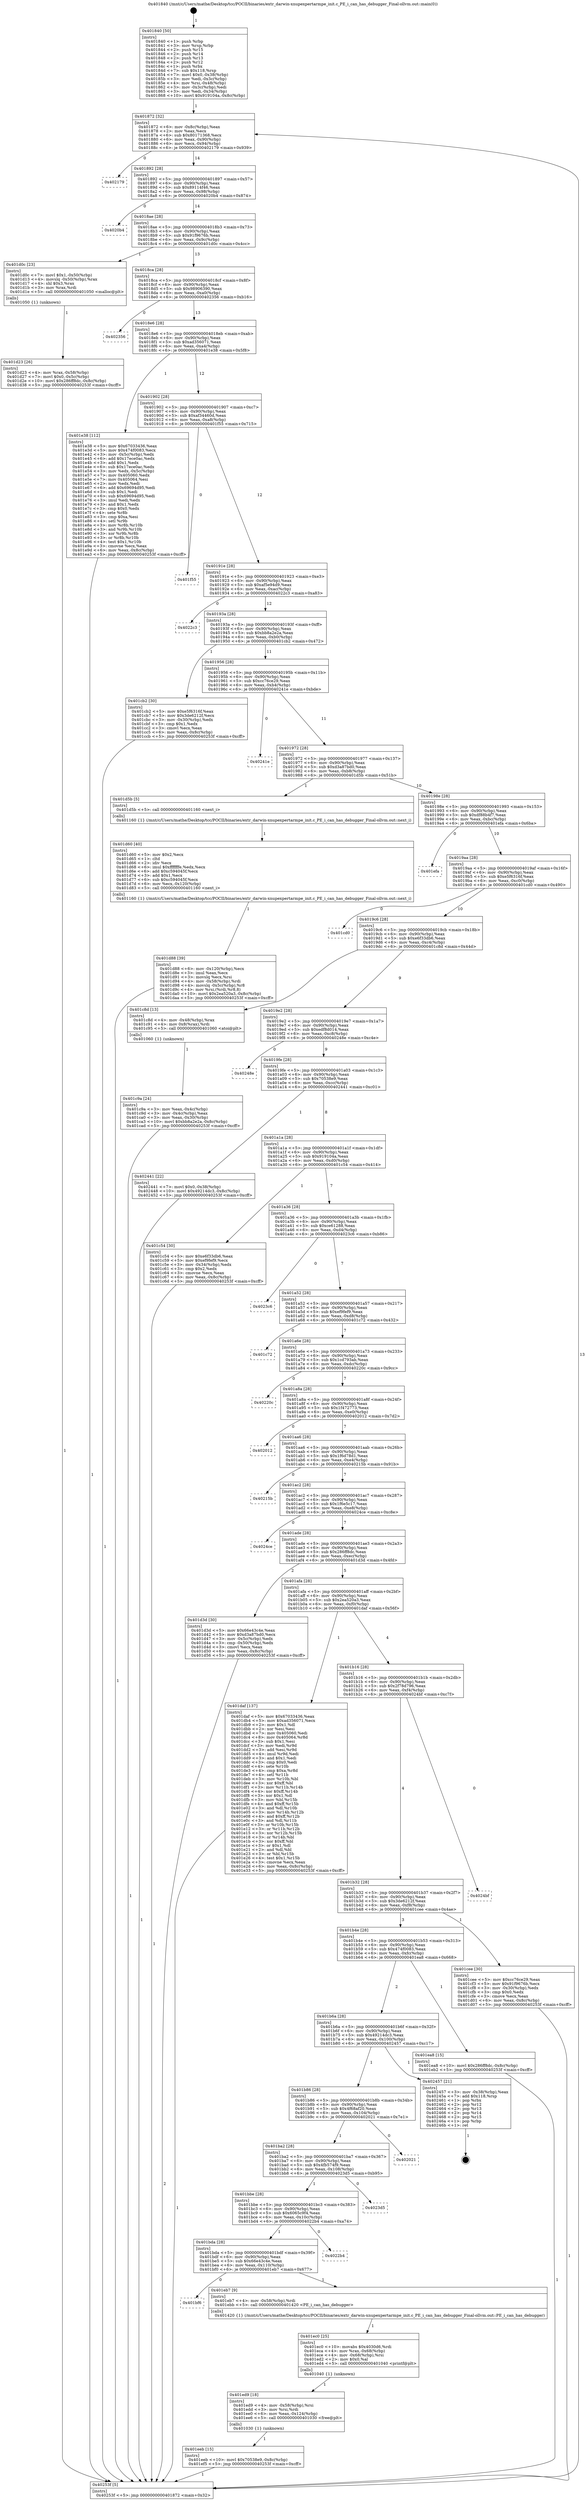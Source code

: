 digraph "0x401840" {
  label = "0x401840 (/mnt/c/Users/mathe/Desktop/tcc/POCII/binaries/extr_darwin-xnupexpertarmpe_init.c_PE_i_can_has_debugger_Final-ollvm.out::main(0))"
  labelloc = "t"
  node[shape=record]

  Entry [label="",width=0.3,height=0.3,shape=circle,fillcolor=black,style=filled]
  "0x401872" [label="{
     0x401872 [32]\l
     | [instrs]\l
     &nbsp;&nbsp;0x401872 \<+6\>: mov -0x8c(%rbp),%eax\l
     &nbsp;&nbsp;0x401878 \<+2\>: mov %eax,%ecx\l
     &nbsp;&nbsp;0x40187a \<+6\>: sub $0x80171368,%ecx\l
     &nbsp;&nbsp;0x401880 \<+6\>: mov %eax,-0x90(%rbp)\l
     &nbsp;&nbsp;0x401886 \<+6\>: mov %ecx,-0x94(%rbp)\l
     &nbsp;&nbsp;0x40188c \<+6\>: je 0000000000402179 \<main+0x939\>\l
  }"]
  "0x402179" [label="{
     0x402179\l
  }", style=dashed]
  "0x401892" [label="{
     0x401892 [28]\l
     | [instrs]\l
     &nbsp;&nbsp;0x401892 \<+5\>: jmp 0000000000401897 \<main+0x57\>\l
     &nbsp;&nbsp;0x401897 \<+6\>: mov -0x90(%rbp),%eax\l
     &nbsp;&nbsp;0x40189d \<+5\>: sub $0x89114f46,%eax\l
     &nbsp;&nbsp;0x4018a2 \<+6\>: mov %eax,-0x98(%rbp)\l
     &nbsp;&nbsp;0x4018a8 \<+6\>: je 00000000004020b4 \<main+0x874\>\l
  }"]
  Exit [label="",width=0.3,height=0.3,shape=circle,fillcolor=black,style=filled,peripheries=2]
  "0x4020b4" [label="{
     0x4020b4\l
  }", style=dashed]
  "0x4018ae" [label="{
     0x4018ae [28]\l
     | [instrs]\l
     &nbsp;&nbsp;0x4018ae \<+5\>: jmp 00000000004018b3 \<main+0x73\>\l
     &nbsp;&nbsp;0x4018b3 \<+6\>: mov -0x90(%rbp),%eax\l
     &nbsp;&nbsp;0x4018b9 \<+5\>: sub $0x91f9676b,%eax\l
     &nbsp;&nbsp;0x4018be \<+6\>: mov %eax,-0x9c(%rbp)\l
     &nbsp;&nbsp;0x4018c4 \<+6\>: je 0000000000401d0c \<main+0x4cc\>\l
  }"]
  "0x401eeb" [label="{
     0x401eeb [15]\l
     | [instrs]\l
     &nbsp;&nbsp;0x401eeb \<+10\>: movl $0x70538e9,-0x8c(%rbp)\l
     &nbsp;&nbsp;0x401ef5 \<+5\>: jmp 000000000040253f \<main+0xcff\>\l
  }"]
  "0x401d0c" [label="{
     0x401d0c [23]\l
     | [instrs]\l
     &nbsp;&nbsp;0x401d0c \<+7\>: movl $0x1,-0x50(%rbp)\l
     &nbsp;&nbsp;0x401d13 \<+4\>: movslq -0x50(%rbp),%rax\l
     &nbsp;&nbsp;0x401d17 \<+4\>: shl $0x3,%rax\l
     &nbsp;&nbsp;0x401d1b \<+3\>: mov %rax,%rdi\l
     &nbsp;&nbsp;0x401d1e \<+5\>: call 0000000000401050 \<malloc@plt\>\l
     | [calls]\l
     &nbsp;&nbsp;0x401050 \{1\} (unknown)\l
  }"]
  "0x4018ca" [label="{
     0x4018ca [28]\l
     | [instrs]\l
     &nbsp;&nbsp;0x4018ca \<+5\>: jmp 00000000004018cf \<main+0x8f\>\l
     &nbsp;&nbsp;0x4018cf \<+6\>: mov -0x90(%rbp),%eax\l
     &nbsp;&nbsp;0x4018d5 \<+5\>: sub $0x98906390,%eax\l
     &nbsp;&nbsp;0x4018da \<+6\>: mov %eax,-0xa0(%rbp)\l
     &nbsp;&nbsp;0x4018e0 \<+6\>: je 0000000000402356 \<main+0xb16\>\l
  }"]
  "0x401ed9" [label="{
     0x401ed9 [18]\l
     | [instrs]\l
     &nbsp;&nbsp;0x401ed9 \<+4\>: mov -0x58(%rbp),%rsi\l
     &nbsp;&nbsp;0x401edd \<+3\>: mov %rsi,%rdi\l
     &nbsp;&nbsp;0x401ee0 \<+6\>: mov %eax,-0x124(%rbp)\l
     &nbsp;&nbsp;0x401ee6 \<+5\>: call 0000000000401030 \<free@plt\>\l
     | [calls]\l
     &nbsp;&nbsp;0x401030 \{1\} (unknown)\l
  }"]
  "0x402356" [label="{
     0x402356\l
  }", style=dashed]
  "0x4018e6" [label="{
     0x4018e6 [28]\l
     | [instrs]\l
     &nbsp;&nbsp;0x4018e6 \<+5\>: jmp 00000000004018eb \<main+0xab\>\l
     &nbsp;&nbsp;0x4018eb \<+6\>: mov -0x90(%rbp),%eax\l
     &nbsp;&nbsp;0x4018f1 \<+5\>: sub $0xad356071,%eax\l
     &nbsp;&nbsp;0x4018f6 \<+6\>: mov %eax,-0xa4(%rbp)\l
     &nbsp;&nbsp;0x4018fc \<+6\>: je 0000000000401e38 \<main+0x5f8\>\l
  }"]
  "0x401ec0" [label="{
     0x401ec0 [25]\l
     | [instrs]\l
     &nbsp;&nbsp;0x401ec0 \<+10\>: movabs $0x4030d6,%rdi\l
     &nbsp;&nbsp;0x401eca \<+4\>: mov %rax,-0x68(%rbp)\l
     &nbsp;&nbsp;0x401ece \<+4\>: mov -0x68(%rbp),%rsi\l
     &nbsp;&nbsp;0x401ed2 \<+2\>: mov $0x0,%al\l
     &nbsp;&nbsp;0x401ed4 \<+5\>: call 0000000000401040 \<printf@plt\>\l
     | [calls]\l
     &nbsp;&nbsp;0x401040 \{1\} (unknown)\l
  }"]
  "0x401e38" [label="{
     0x401e38 [112]\l
     | [instrs]\l
     &nbsp;&nbsp;0x401e38 \<+5\>: mov $0x67033436,%eax\l
     &nbsp;&nbsp;0x401e3d \<+5\>: mov $0x474f0083,%ecx\l
     &nbsp;&nbsp;0x401e42 \<+3\>: mov -0x5c(%rbp),%edx\l
     &nbsp;&nbsp;0x401e45 \<+6\>: add $0x17ece0ac,%edx\l
     &nbsp;&nbsp;0x401e4b \<+3\>: add $0x1,%edx\l
     &nbsp;&nbsp;0x401e4e \<+6\>: sub $0x17ece0ac,%edx\l
     &nbsp;&nbsp;0x401e54 \<+3\>: mov %edx,-0x5c(%rbp)\l
     &nbsp;&nbsp;0x401e57 \<+7\>: mov 0x405060,%edx\l
     &nbsp;&nbsp;0x401e5e \<+7\>: mov 0x405064,%esi\l
     &nbsp;&nbsp;0x401e65 \<+2\>: mov %edx,%edi\l
     &nbsp;&nbsp;0x401e67 \<+6\>: add $0x69694d95,%edi\l
     &nbsp;&nbsp;0x401e6d \<+3\>: sub $0x1,%edi\l
     &nbsp;&nbsp;0x401e70 \<+6\>: sub $0x69694d95,%edi\l
     &nbsp;&nbsp;0x401e76 \<+3\>: imul %edi,%edx\l
     &nbsp;&nbsp;0x401e79 \<+3\>: and $0x1,%edx\l
     &nbsp;&nbsp;0x401e7c \<+3\>: cmp $0x0,%edx\l
     &nbsp;&nbsp;0x401e7f \<+4\>: sete %r8b\l
     &nbsp;&nbsp;0x401e83 \<+3\>: cmp $0xa,%esi\l
     &nbsp;&nbsp;0x401e86 \<+4\>: setl %r9b\l
     &nbsp;&nbsp;0x401e8a \<+3\>: mov %r8b,%r10b\l
     &nbsp;&nbsp;0x401e8d \<+3\>: and %r9b,%r10b\l
     &nbsp;&nbsp;0x401e90 \<+3\>: xor %r9b,%r8b\l
     &nbsp;&nbsp;0x401e93 \<+3\>: or %r8b,%r10b\l
     &nbsp;&nbsp;0x401e96 \<+4\>: test $0x1,%r10b\l
     &nbsp;&nbsp;0x401e9a \<+3\>: cmovne %ecx,%eax\l
     &nbsp;&nbsp;0x401e9d \<+6\>: mov %eax,-0x8c(%rbp)\l
     &nbsp;&nbsp;0x401ea3 \<+5\>: jmp 000000000040253f \<main+0xcff\>\l
  }"]
  "0x401902" [label="{
     0x401902 [28]\l
     | [instrs]\l
     &nbsp;&nbsp;0x401902 \<+5\>: jmp 0000000000401907 \<main+0xc7\>\l
     &nbsp;&nbsp;0x401907 \<+6\>: mov -0x90(%rbp),%eax\l
     &nbsp;&nbsp;0x40190d \<+5\>: sub $0xaf34460d,%eax\l
     &nbsp;&nbsp;0x401912 \<+6\>: mov %eax,-0xa8(%rbp)\l
     &nbsp;&nbsp;0x401918 \<+6\>: je 0000000000401f55 \<main+0x715\>\l
  }"]
  "0x401bf6" [label="{
     0x401bf6\l
  }", style=dashed]
  "0x401f55" [label="{
     0x401f55\l
  }", style=dashed]
  "0x40191e" [label="{
     0x40191e [28]\l
     | [instrs]\l
     &nbsp;&nbsp;0x40191e \<+5\>: jmp 0000000000401923 \<main+0xe3\>\l
     &nbsp;&nbsp;0x401923 \<+6\>: mov -0x90(%rbp),%eax\l
     &nbsp;&nbsp;0x401929 \<+5\>: sub $0xaf5e94d9,%eax\l
     &nbsp;&nbsp;0x40192e \<+6\>: mov %eax,-0xac(%rbp)\l
     &nbsp;&nbsp;0x401934 \<+6\>: je 00000000004022c3 \<main+0xa83\>\l
  }"]
  "0x401eb7" [label="{
     0x401eb7 [9]\l
     | [instrs]\l
     &nbsp;&nbsp;0x401eb7 \<+4\>: mov -0x58(%rbp),%rdi\l
     &nbsp;&nbsp;0x401ebb \<+5\>: call 0000000000401420 \<PE_i_can_has_debugger\>\l
     | [calls]\l
     &nbsp;&nbsp;0x401420 \{1\} (/mnt/c/Users/mathe/Desktop/tcc/POCII/binaries/extr_darwin-xnupexpertarmpe_init.c_PE_i_can_has_debugger_Final-ollvm.out::PE_i_can_has_debugger)\l
  }"]
  "0x4022c3" [label="{
     0x4022c3\l
  }", style=dashed]
  "0x40193a" [label="{
     0x40193a [28]\l
     | [instrs]\l
     &nbsp;&nbsp;0x40193a \<+5\>: jmp 000000000040193f \<main+0xff\>\l
     &nbsp;&nbsp;0x40193f \<+6\>: mov -0x90(%rbp),%eax\l
     &nbsp;&nbsp;0x401945 \<+5\>: sub $0xbb8a2e2a,%eax\l
     &nbsp;&nbsp;0x40194a \<+6\>: mov %eax,-0xb0(%rbp)\l
     &nbsp;&nbsp;0x401950 \<+6\>: je 0000000000401cb2 \<main+0x472\>\l
  }"]
  "0x401bda" [label="{
     0x401bda [28]\l
     | [instrs]\l
     &nbsp;&nbsp;0x401bda \<+5\>: jmp 0000000000401bdf \<main+0x39f\>\l
     &nbsp;&nbsp;0x401bdf \<+6\>: mov -0x90(%rbp),%eax\l
     &nbsp;&nbsp;0x401be5 \<+5\>: sub $0x66e43c4e,%eax\l
     &nbsp;&nbsp;0x401bea \<+6\>: mov %eax,-0x110(%rbp)\l
     &nbsp;&nbsp;0x401bf0 \<+6\>: je 0000000000401eb7 \<main+0x677\>\l
  }"]
  "0x401cb2" [label="{
     0x401cb2 [30]\l
     | [instrs]\l
     &nbsp;&nbsp;0x401cb2 \<+5\>: mov $0xe5f6316f,%eax\l
     &nbsp;&nbsp;0x401cb7 \<+5\>: mov $0x3de6212f,%ecx\l
     &nbsp;&nbsp;0x401cbc \<+3\>: mov -0x30(%rbp),%edx\l
     &nbsp;&nbsp;0x401cbf \<+3\>: cmp $0x1,%edx\l
     &nbsp;&nbsp;0x401cc2 \<+3\>: cmovl %ecx,%eax\l
     &nbsp;&nbsp;0x401cc5 \<+6\>: mov %eax,-0x8c(%rbp)\l
     &nbsp;&nbsp;0x401ccb \<+5\>: jmp 000000000040253f \<main+0xcff\>\l
  }"]
  "0x401956" [label="{
     0x401956 [28]\l
     | [instrs]\l
     &nbsp;&nbsp;0x401956 \<+5\>: jmp 000000000040195b \<main+0x11b\>\l
     &nbsp;&nbsp;0x40195b \<+6\>: mov -0x90(%rbp),%eax\l
     &nbsp;&nbsp;0x401961 \<+5\>: sub $0xcc76ce29,%eax\l
     &nbsp;&nbsp;0x401966 \<+6\>: mov %eax,-0xb4(%rbp)\l
     &nbsp;&nbsp;0x40196c \<+6\>: je 000000000040241e \<main+0xbde\>\l
  }"]
  "0x4022b4" [label="{
     0x4022b4\l
  }", style=dashed]
  "0x40241e" [label="{
     0x40241e\l
  }", style=dashed]
  "0x401972" [label="{
     0x401972 [28]\l
     | [instrs]\l
     &nbsp;&nbsp;0x401972 \<+5\>: jmp 0000000000401977 \<main+0x137\>\l
     &nbsp;&nbsp;0x401977 \<+6\>: mov -0x90(%rbp),%eax\l
     &nbsp;&nbsp;0x40197d \<+5\>: sub $0xd3a87bd0,%eax\l
     &nbsp;&nbsp;0x401982 \<+6\>: mov %eax,-0xb8(%rbp)\l
     &nbsp;&nbsp;0x401988 \<+6\>: je 0000000000401d5b \<main+0x51b\>\l
  }"]
  "0x401bbe" [label="{
     0x401bbe [28]\l
     | [instrs]\l
     &nbsp;&nbsp;0x401bbe \<+5\>: jmp 0000000000401bc3 \<main+0x383\>\l
     &nbsp;&nbsp;0x401bc3 \<+6\>: mov -0x90(%rbp),%eax\l
     &nbsp;&nbsp;0x401bc9 \<+5\>: sub $0x6065c9f4,%eax\l
     &nbsp;&nbsp;0x401bce \<+6\>: mov %eax,-0x10c(%rbp)\l
     &nbsp;&nbsp;0x401bd4 \<+6\>: je 00000000004022b4 \<main+0xa74\>\l
  }"]
  "0x401d5b" [label="{
     0x401d5b [5]\l
     | [instrs]\l
     &nbsp;&nbsp;0x401d5b \<+5\>: call 0000000000401160 \<next_i\>\l
     | [calls]\l
     &nbsp;&nbsp;0x401160 \{1\} (/mnt/c/Users/mathe/Desktop/tcc/POCII/binaries/extr_darwin-xnupexpertarmpe_init.c_PE_i_can_has_debugger_Final-ollvm.out::next_i)\l
  }"]
  "0x40198e" [label="{
     0x40198e [28]\l
     | [instrs]\l
     &nbsp;&nbsp;0x40198e \<+5\>: jmp 0000000000401993 \<main+0x153\>\l
     &nbsp;&nbsp;0x401993 \<+6\>: mov -0x90(%rbp),%eax\l
     &nbsp;&nbsp;0x401999 \<+5\>: sub $0xdf88b4f7,%eax\l
     &nbsp;&nbsp;0x40199e \<+6\>: mov %eax,-0xbc(%rbp)\l
     &nbsp;&nbsp;0x4019a4 \<+6\>: je 0000000000401efa \<main+0x6ba\>\l
  }"]
  "0x4023d5" [label="{
     0x4023d5\l
  }", style=dashed]
  "0x401efa" [label="{
     0x401efa\l
  }", style=dashed]
  "0x4019aa" [label="{
     0x4019aa [28]\l
     | [instrs]\l
     &nbsp;&nbsp;0x4019aa \<+5\>: jmp 00000000004019af \<main+0x16f\>\l
     &nbsp;&nbsp;0x4019af \<+6\>: mov -0x90(%rbp),%eax\l
     &nbsp;&nbsp;0x4019b5 \<+5\>: sub $0xe5f6316f,%eax\l
     &nbsp;&nbsp;0x4019ba \<+6\>: mov %eax,-0xc0(%rbp)\l
     &nbsp;&nbsp;0x4019c0 \<+6\>: je 0000000000401cd0 \<main+0x490\>\l
  }"]
  "0x401ba2" [label="{
     0x401ba2 [28]\l
     | [instrs]\l
     &nbsp;&nbsp;0x401ba2 \<+5\>: jmp 0000000000401ba7 \<main+0x367\>\l
     &nbsp;&nbsp;0x401ba7 \<+6\>: mov -0x90(%rbp),%eax\l
     &nbsp;&nbsp;0x401bad \<+5\>: sub $0x4fb574f9,%eax\l
     &nbsp;&nbsp;0x401bb2 \<+6\>: mov %eax,-0x108(%rbp)\l
     &nbsp;&nbsp;0x401bb8 \<+6\>: je 00000000004023d5 \<main+0xb95\>\l
  }"]
  "0x401cd0" [label="{
     0x401cd0\l
  }", style=dashed]
  "0x4019c6" [label="{
     0x4019c6 [28]\l
     | [instrs]\l
     &nbsp;&nbsp;0x4019c6 \<+5\>: jmp 00000000004019cb \<main+0x18b\>\l
     &nbsp;&nbsp;0x4019cb \<+6\>: mov -0x90(%rbp),%eax\l
     &nbsp;&nbsp;0x4019d1 \<+5\>: sub $0xe6f33db6,%eax\l
     &nbsp;&nbsp;0x4019d6 \<+6\>: mov %eax,-0xc4(%rbp)\l
     &nbsp;&nbsp;0x4019dc \<+6\>: je 0000000000401c8d \<main+0x44d\>\l
  }"]
  "0x402021" [label="{
     0x402021\l
  }", style=dashed]
  "0x401c8d" [label="{
     0x401c8d [13]\l
     | [instrs]\l
     &nbsp;&nbsp;0x401c8d \<+4\>: mov -0x48(%rbp),%rax\l
     &nbsp;&nbsp;0x401c91 \<+4\>: mov 0x8(%rax),%rdi\l
     &nbsp;&nbsp;0x401c95 \<+5\>: call 0000000000401060 \<atoi@plt\>\l
     | [calls]\l
     &nbsp;&nbsp;0x401060 \{1\} (unknown)\l
  }"]
  "0x4019e2" [label="{
     0x4019e2 [28]\l
     | [instrs]\l
     &nbsp;&nbsp;0x4019e2 \<+5\>: jmp 00000000004019e7 \<main+0x1a7\>\l
     &nbsp;&nbsp;0x4019e7 \<+6\>: mov -0x90(%rbp),%eax\l
     &nbsp;&nbsp;0x4019ed \<+5\>: sub $0xedf8d014,%eax\l
     &nbsp;&nbsp;0x4019f2 \<+6\>: mov %eax,-0xc8(%rbp)\l
     &nbsp;&nbsp;0x4019f8 \<+6\>: je 000000000040248e \<main+0xc4e\>\l
  }"]
  "0x401b86" [label="{
     0x401b86 [28]\l
     | [instrs]\l
     &nbsp;&nbsp;0x401b86 \<+5\>: jmp 0000000000401b8b \<main+0x34b\>\l
     &nbsp;&nbsp;0x401b8b \<+6\>: mov -0x90(%rbp),%eax\l
     &nbsp;&nbsp;0x401b91 \<+5\>: sub $0x4f68af20,%eax\l
     &nbsp;&nbsp;0x401b96 \<+6\>: mov %eax,-0x104(%rbp)\l
     &nbsp;&nbsp;0x401b9c \<+6\>: je 0000000000402021 \<main+0x7e1\>\l
  }"]
  "0x40248e" [label="{
     0x40248e\l
  }", style=dashed]
  "0x4019fe" [label="{
     0x4019fe [28]\l
     | [instrs]\l
     &nbsp;&nbsp;0x4019fe \<+5\>: jmp 0000000000401a03 \<main+0x1c3\>\l
     &nbsp;&nbsp;0x401a03 \<+6\>: mov -0x90(%rbp),%eax\l
     &nbsp;&nbsp;0x401a09 \<+5\>: sub $0x70538e9,%eax\l
     &nbsp;&nbsp;0x401a0e \<+6\>: mov %eax,-0xcc(%rbp)\l
     &nbsp;&nbsp;0x401a14 \<+6\>: je 0000000000402441 \<main+0xc01\>\l
  }"]
  "0x402457" [label="{
     0x402457 [21]\l
     | [instrs]\l
     &nbsp;&nbsp;0x402457 \<+3\>: mov -0x38(%rbp),%eax\l
     &nbsp;&nbsp;0x40245a \<+7\>: add $0x118,%rsp\l
     &nbsp;&nbsp;0x402461 \<+1\>: pop %rbx\l
     &nbsp;&nbsp;0x402462 \<+2\>: pop %r12\l
     &nbsp;&nbsp;0x402464 \<+2\>: pop %r13\l
     &nbsp;&nbsp;0x402466 \<+2\>: pop %r14\l
     &nbsp;&nbsp;0x402468 \<+2\>: pop %r15\l
     &nbsp;&nbsp;0x40246a \<+1\>: pop %rbp\l
     &nbsp;&nbsp;0x40246b \<+1\>: ret\l
  }"]
  "0x402441" [label="{
     0x402441 [22]\l
     | [instrs]\l
     &nbsp;&nbsp;0x402441 \<+7\>: movl $0x0,-0x38(%rbp)\l
     &nbsp;&nbsp;0x402448 \<+10\>: movl $0x49214dc3,-0x8c(%rbp)\l
     &nbsp;&nbsp;0x402452 \<+5\>: jmp 000000000040253f \<main+0xcff\>\l
  }"]
  "0x401a1a" [label="{
     0x401a1a [28]\l
     | [instrs]\l
     &nbsp;&nbsp;0x401a1a \<+5\>: jmp 0000000000401a1f \<main+0x1df\>\l
     &nbsp;&nbsp;0x401a1f \<+6\>: mov -0x90(%rbp),%eax\l
     &nbsp;&nbsp;0x401a25 \<+5\>: sub $0x919104a,%eax\l
     &nbsp;&nbsp;0x401a2a \<+6\>: mov %eax,-0xd0(%rbp)\l
     &nbsp;&nbsp;0x401a30 \<+6\>: je 0000000000401c54 \<main+0x414\>\l
  }"]
  "0x401b6a" [label="{
     0x401b6a [28]\l
     | [instrs]\l
     &nbsp;&nbsp;0x401b6a \<+5\>: jmp 0000000000401b6f \<main+0x32f\>\l
     &nbsp;&nbsp;0x401b6f \<+6\>: mov -0x90(%rbp),%eax\l
     &nbsp;&nbsp;0x401b75 \<+5\>: sub $0x49214dc3,%eax\l
     &nbsp;&nbsp;0x401b7a \<+6\>: mov %eax,-0x100(%rbp)\l
     &nbsp;&nbsp;0x401b80 \<+6\>: je 0000000000402457 \<main+0xc17\>\l
  }"]
  "0x401c54" [label="{
     0x401c54 [30]\l
     | [instrs]\l
     &nbsp;&nbsp;0x401c54 \<+5\>: mov $0xe6f33db6,%eax\l
     &nbsp;&nbsp;0x401c59 \<+5\>: mov $0xef9fef9,%ecx\l
     &nbsp;&nbsp;0x401c5e \<+3\>: mov -0x34(%rbp),%edx\l
     &nbsp;&nbsp;0x401c61 \<+3\>: cmp $0x2,%edx\l
     &nbsp;&nbsp;0x401c64 \<+3\>: cmovne %ecx,%eax\l
     &nbsp;&nbsp;0x401c67 \<+6\>: mov %eax,-0x8c(%rbp)\l
     &nbsp;&nbsp;0x401c6d \<+5\>: jmp 000000000040253f \<main+0xcff\>\l
  }"]
  "0x401a36" [label="{
     0x401a36 [28]\l
     | [instrs]\l
     &nbsp;&nbsp;0x401a36 \<+5\>: jmp 0000000000401a3b \<main+0x1fb\>\l
     &nbsp;&nbsp;0x401a3b \<+6\>: mov -0x90(%rbp),%eax\l
     &nbsp;&nbsp;0x401a41 \<+5\>: sub $0xce61288,%eax\l
     &nbsp;&nbsp;0x401a46 \<+6\>: mov %eax,-0xd4(%rbp)\l
     &nbsp;&nbsp;0x401a4c \<+6\>: je 00000000004023c6 \<main+0xb86\>\l
  }"]
  "0x40253f" [label="{
     0x40253f [5]\l
     | [instrs]\l
     &nbsp;&nbsp;0x40253f \<+5\>: jmp 0000000000401872 \<main+0x32\>\l
  }"]
  "0x401840" [label="{
     0x401840 [50]\l
     | [instrs]\l
     &nbsp;&nbsp;0x401840 \<+1\>: push %rbp\l
     &nbsp;&nbsp;0x401841 \<+3\>: mov %rsp,%rbp\l
     &nbsp;&nbsp;0x401844 \<+2\>: push %r15\l
     &nbsp;&nbsp;0x401846 \<+2\>: push %r14\l
     &nbsp;&nbsp;0x401848 \<+2\>: push %r13\l
     &nbsp;&nbsp;0x40184a \<+2\>: push %r12\l
     &nbsp;&nbsp;0x40184c \<+1\>: push %rbx\l
     &nbsp;&nbsp;0x40184d \<+7\>: sub $0x118,%rsp\l
     &nbsp;&nbsp;0x401854 \<+7\>: movl $0x0,-0x38(%rbp)\l
     &nbsp;&nbsp;0x40185b \<+3\>: mov %edi,-0x3c(%rbp)\l
     &nbsp;&nbsp;0x40185e \<+4\>: mov %rsi,-0x48(%rbp)\l
     &nbsp;&nbsp;0x401862 \<+3\>: mov -0x3c(%rbp),%edi\l
     &nbsp;&nbsp;0x401865 \<+3\>: mov %edi,-0x34(%rbp)\l
     &nbsp;&nbsp;0x401868 \<+10\>: movl $0x919104a,-0x8c(%rbp)\l
  }"]
  "0x401c9a" [label="{
     0x401c9a [24]\l
     | [instrs]\l
     &nbsp;&nbsp;0x401c9a \<+3\>: mov %eax,-0x4c(%rbp)\l
     &nbsp;&nbsp;0x401c9d \<+3\>: mov -0x4c(%rbp),%eax\l
     &nbsp;&nbsp;0x401ca0 \<+3\>: mov %eax,-0x30(%rbp)\l
     &nbsp;&nbsp;0x401ca3 \<+10\>: movl $0xbb8a2e2a,-0x8c(%rbp)\l
     &nbsp;&nbsp;0x401cad \<+5\>: jmp 000000000040253f \<main+0xcff\>\l
  }"]
  "0x401ea8" [label="{
     0x401ea8 [15]\l
     | [instrs]\l
     &nbsp;&nbsp;0x401ea8 \<+10\>: movl $0x286ff8dc,-0x8c(%rbp)\l
     &nbsp;&nbsp;0x401eb2 \<+5\>: jmp 000000000040253f \<main+0xcff\>\l
  }"]
  "0x4023c6" [label="{
     0x4023c6\l
  }", style=dashed]
  "0x401a52" [label="{
     0x401a52 [28]\l
     | [instrs]\l
     &nbsp;&nbsp;0x401a52 \<+5\>: jmp 0000000000401a57 \<main+0x217\>\l
     &nbsp;&nbsp;0x401a57 \<+6\>: mov -0x90(%rbp),%eax\l
     &nbsp;&nbsp;0x401a5d \<+5\>: sub $0xef9fef9,%eax\l
     &nbsp;&nbsp;0x401a62 \<+6\>: mov %eax,-0xd8(%rbp)\l
     &nbsp;&nbsp;0x401a68 \<+6\>: je 0000000000401c72 \<main+0x432\>\l
  }"]
  "0x401d88" [label="{
     0x401d88 [39]\l
     | [instrs]\l
     &nbsp;&nbsp;0x401d88 \<+6\>: mov -0x120(%rbp),%ecx\l
     &nbsp;&nbsp;0x401d8e \<+3\>: imul %eax,%ecx\l
     &nbsp;&nbsp;0x401d91 \<+3\>: movslq %ecx,%rsi\l
     &nbsp;&nbsp;0x401d94 \<+4\>: mov -0x58(%rbp),%rdi\l
     &nbsp;&nbsp;0x401d98 \<+4\>: movslq -0x5c(%rbp),%r8\l
     &nbsp;&nbsp;0x401d9c \<+4\>: mov %rsi,(%rdi,%r8,8)\l
     &nbsp;&nbsp;0x401da0 \<+10\>: movl $0x2ea520a3,-0x8c(%rbp)\l
     &nbsp;&nbsp;0x401daa \<+5\>: jmp 000000000040253f \<main+0xcff\>\l
  }"]
  "0x401c72" [label="{
     0x401c72\l
  }", style=dashed]
  "0x401a6e" [label="{
     0x401a6e [28]\l
     | [instrs]\l
     &nbsp;&nbsp;0x401a6e \<+5\>: jmp 0000000000401a73 \<main+0x233\>\l
     &nbsp;&nbsp;0x401a73 \<+6\>: mov -0x90(%rbp),%eax\l
     &nbsp;&nbsp;0x401a79 \<+5\>: sub $0x1cd793ab,%eax\l
     &nbsp;&nbsp;0x401a7e \<+6\>: mov %eax,-0xdc(%rbp)\l
     &nbsp;&nbsp;0x401a84 \<+6\>: je 000000000040220c \<main+0x9cc\>\l
  }"]
  "0x401d60" [label="{
     0x401d60 [40]\l
     | [instrs]\l
     &nbsp;&nbsp;0x401d60 \<+5\>: mov $0x2,%ecx\l
     &nbsp;&nbsp;0x401d65 \<+1\>: cltd\l
     &nbsp;&nbsp;0x401d66 \<+2\>: idiv %ecx\l
     &nbsp;&nbsp;0x401d68 \<+6\>: imul $0xfffffffe,%edx,%ecx\l
     &nbsp;&nbsp;0x401d6e \<+6\>: add $0xc594045f,%ecx\l
     &nbsp;&nbsp;0x401d74 \<+3\>: add $0x1,%ecx\l
     &nbsp;&nbsp;0x401d77 \<+6\>: sub $0xc594045f,%ecx\l
     &nbsp;&nbsp;0x401d7d \<+6\>: mov %ecx,-0x120(%rbp)\l
     &nbsp;&nbsp;0x401d83 \<+5\>: call 0000000000401160 \<next_i\>\l
     | [calls]\l
     &nbsp;&nbsp;0x401160 \{1\} (/mnt/c/Users/mathe/Desktop/tcc/POCII/binaries/extr_darwin-xnupexpertarmpe_init.c_PE_i_can_has_debugger_Final-ollvm.out::next_i)\l
  }"]
  "0x40220c" [label="{
     0x40220c\l
  }", style=dashed]
  "0x401a8a" [label="{
     0x401a8a [28]\l
     | [instrs]\l
     &nbsp;&nbsp;0x401a8a \<+5\>: jmp 0000000000401a8f \<main+0x24f\>\l
     &nbsp;&nbsp;0x401a8f \<+6\>: mov -0x90(%rbp),%eax\l
     &nbsp;&nbsp;0x401a95 \<+5\>: sub $0x1f472773,%eax\l
     &nbsp;&nbsp;0x401a9a \<+6\>: mov %eax,-0xe0(%rbp)\l
     &nbsp;&nbsp;0x401aa0 \<+6\>: je 0000000000402012 \<main+0x7d2\>\l
  }"]
  "0x401d23" [label="{
     0x401d23 [26]\l
     | [instrs]\l
     &nbsp;&nbsp;0x401d23 \<+4\>: mov %rax,-0x58(%rbp)\l
     &nbsp;&nbsp;0x401d27 \<+7\>: movl $0x0,-0x5c(%rbp)\l
     &nbsp;&nbsp;0x401d2e \<+10\>: movl $0x286ff8dc,-0x8c(%rbp)\l
     &nbsp;&nbsp;0x401d38 \<+5\>: jmp 000000000040253f \<main+0xcff\>\l
  }"]
  "0x402012" [label="{
     0x402012\l
  }", style=dashed]
  "0x401aa6" [label="{
     0x401aa6 [28]\l
     | [instrs]\l
     &nbsp;&nbsp;0x401aa6 \<+5\>: jmp 0000000000401aab \<main+0x26b\>\l
     &nbsp;&nbsp;0x401aab \<+6\>: mov -0x90(%rbp),%eax\l
     &nbsp;&nbsp;0x401ab1 \<+5\>: sub $0x1f6d78d1,%eax\l
     &nbsp;&nbsp;0x401ab6 \<+6\>: mov %eax,-0xe4(%rbp)\l
     &nbsp;&nbsp;0x401abc \<+6\>: je 000000000040215b \<main+0x91b\>\l
  }"]
  "0x401b4e" [label="{
     0x401b4e [28]\l
     | [instrs]\l
     &nbsp;&nbsp;0x401b4e \<+5\>: jmp 0000000000401b53 \<main+0x313\>\l
     &nbsp;&nbsp;0x401b53 \<+6\>: mov -0x90(%rbp),%eax\l
     &nbsp;&nbsp;0x401b59 \<+5\>: sub $0x474f0083,%eax\l
     &nbsp;&nbsp;0x401b5e \<+6\>: mov %eax,-0xfc(%rbp)\l
     &nbsp;&nbsp;0x401b64 \<+6\>: je 0000000000401ea8 \<main+0x668\>\l
  }"]
  "0x40215b" [label="{
     0x40215b\l
  }", style=dashed]
  "0x401ac2" [label="{
     0x401ac2 [28]\l
     | [instrs]\l
     &nbsp;&nbsp;0x401ac2 \<+5\>: jmp 0000000000401ac7 \<main+0x287\>\l
     &nbsp;&nbsp;0x401ac7 \<+6\>: mov -0x90(%rbp),%eax\l
     &nbsp;&nbsp;0x401acd \<+5\>: sub $0x1f6e5c17,%eax\l
     &nbsp;&nbsp;0x401ad2 \<+6\>: mov %eax,-0xe8(%rbp)\l
     &nbsp;&nbsp;0x401ad8 \<+6\>: je 00000000004024ce \<main+0xc8e\>\l
  }"]
  "0x401cee" [label="{
     0x401cee [30]\l
     | [instrs]\l
     &nbsp;&nbsp;0x401cee \<+5\>: mov $0xcc76ce29,%eax\l
     &nbsp;&nbsp;0x401cf3 \<+5\>: mov $0x91f9676b,%ecx\l
     &nbsp;&nbsp;0x401cf8 \<+3\>: mov -0x30(%rbp),%edx\l
     &nbsp;&nbsp;0x401cfb \<+3\>: cmp $0x0,%edx\l
     &nbsp;&nbsp;0x401cfe \<+3\>: cmove %ecx,%eax\l
     &nbsp;&nbsp;0x401d01 \<+6\>: mov %eax,-0x8c(%rbp)\l
     &nbsp;&nbsp;0x401d07 \<+5\>: jmp 000000000040253f \<main+0xcff\>\l
  }"]
  "0x4024ce" [label="{
     0x4024ce\l
  }", style=dashed]
  "0x401ade" [label="{
     0x401ade [28]\l
     | [instrs]\l
     &nbsp;&nbsp;0x401ade \<+5\>: jmp 0000000000401ae3 \<main+0x2a3\>\l
     &nbsp;&nbsp;0x401ae3 \<+6\>: mov -0x90(%rbp),%eax\l
     &nbsp;&nbsp;0x401ae9 \<+5\>: sub $0x286ff8dc,%eax\l
     &nbsp;&nbsp;0x401aee \<+6\>: mov %eax,-0xec(%rbp)\l
     &nbsp;&nbsp;0x401af4 \<+6\>: je 0000000000401d3d \<main+0x4fd\>\l
  }"]
  "0x401b32" [label="{
     0x401b32 [28]\l
     | [instrs]\l
     &nbsp;&nbsp;0x401b32 \<+5\>: jmp 0000000000401b37 \<main+0x2f7\>\l
     &nbsp;&nbsp;0x401b37 \<+6\>: mov -0x90(%rbp),%eax\l
     &nbsp;&nbsp;0x401b3d \<+5\>: sub $0x3de6212f,%eax\l
     &nbsp;&nbsp;0x401b42 \<+6\>: mov %eax,-0xf8(%rbp)\l
     &nbsp;&nbsp;0x401b48 \<+6\>: je 0000000000401cee \<main+0x4ae\>\l
  }"]
  "0x401d3d" [label="{
     0x401d3d [30]\l
     | [instrs]\l
     &nbsp;&nbsp;0x401d3d \<+5\>: mov $0x66e43c4e,%eax\l
     &nbsp;&nbsp;0x401d42 \<+5\>: mov $0xd3a87bd0,%ecx\l
     &nbsp;&nbsp;0x401d47 \<+3\>: mov -0x5c(%rbp),%edx\l
     &nbsp;&nbsp;0x401d4a \<+3\>: cmp -0x50(%rbp),%edx\l
     &nbsp;&nbsp;0x401d4d \<+3\>: cmovl %ecx,%eax\l
     &nbsp;&nbsp;0x401d50 \<+6\>: mov %eax,-0x8c(%rbp)\l
     &nbsp;&nbsp;0x401d56 \<+5\>: jmp 000000000040253f \<main+0xcff\>\l
  }"]
  "0x401afa" [label="{
     0x401afa [28]\l
     | [instrs]\l
     &nbsp;&nbsp;0x401afa \<+5\>: jmp 0000000000401aff \<main+0x2bf\>\l
     &nbsp;&nbsp;0x401aff \<+6\>: mov -0x90(%rbp),%eax\l
     &nbsp;&nbsp;0x401b05 \<+5\>: sub $0x2ea520a3,%eax\l
     &nbsp;&nbsp;0x401b0a \<+6\>: mov %eax,-0xf0(%rbp)\l
     &nbsp;&nbsp;0x401b10 \<+6\>: je 0000000000401daf \<main+0x56f\>\l
  }"]
  "0x4024bf" [label="{
     0x4024bf\l
  }", style=dashed]
  "0x401daf" [label="{
     0x401daf [137]\l
     | [instrs]\l
     &nbsp;&nbsp;0x401daf \<+5\>: mov $0x67033436,%eax\l
     &nbsp;&nbsp;0x401db4 \<+5\>: mov $0xad356071,%ecx\l
     &nbsp;&nbsp;0x401db9 \<+2\>: mov $0x1,%dl\l
     &nbsp;&nbsp;0x401dbb \<+2\>: xor %esi,%esi\l
     &nbsp;&nbsp;0x401dbd \<+7\>: mov 0x405060,%edi\l
     &nbsp;&nbsp;0x401dc4 \<+8\>: mov 0x405064,%r8d\l
     &nbsp;&nbsp;0x401dcc \<+3\>: sub $0x1,%esi\l
     &nbsp;&nbsp;0x401dcf \<+3\>: mov %edi,%r9d\l
     &nbsp;&nbsp;0x401dd2 \<+3\>: add %esi,%r9d\l
     &nbsp;&nbsp;0x401dd5 \<+4\>: imul %r9d,%edi\l
     &nbsp;&nbsp;0x401dd9 \<+3\>: and $0x1,%edi\l
     &nbsp;&nbsp;0x401ddc \<+3\>: cmp $0x0,%edi\l
     &nbsp;&nbsp;0x401ddf \<+4\>: sete %r10b\l
     &nbsp;&nbsp;0x401de3 \<+4\>: cmp $0xa,%r8d\l
     &nbsp;&nbsp;0x401de7 \<+4\>: setl %r11b\l
     &nbsp;&nbsp;0x401deb \<+3\>: mov %r10b,%bl\l
     &nbsp;&nbsp;0x401dee \<+3\>: xor $0xff,%bl\l
     &nbsp;&nbsp;0x401df1 \<+3\>: mov %r11b,%r14b\l
     &nbsp;&nbsp;0x401df4 \<+4\>: xor $0xff,%r14b\l
     &nbsp;&nbsp;0x401df8 \<+3\>: xor $0x1,%dl\l
     &nbsp;&nbsp;0x401dfb \<+3\>: mov %bl,%r15b\l
     &nbsp;&nbsp;0x401dfe \<+4\>: and $0xff,%r15b\l
     &nbsp;&nbsp;0x401e02 \<+3\>: and %dl,%r10b\l
     &nbsp;&nbsp;0x401e05 \<+3\>: mov %r14b,%r12b\l
     &nbsp;&nbsp;0x401e08 \<+4\>: and $0xff,%r12b\l
     &nbsp;&nbsp;0x401e0c \<+3\>: and %dl,%r11b\l
     &nbsp;&nbsp;0x401e0f \<+3\>: or %r10b,%r15b\l
     &nbsp;&nbsp;0x401e12 \<+3\>: or %r11b,%r12b\l
     &nbsp;&nbsp;0x401e15 \<+3\>: xor %r12b,%r15b\l
     &nbsp;&nbsp;0x401e18 \<+3\>: or %r14b,%bl\l
     &nbsp;&nbsp;0x401e1b \<+3\>: xor $0xff,%bl\l
     &nbsp;&nbsp;0x401e1e \<+3\>: or $0x1,%dl\l
     &nbsp;&nbsp;0x401e21 \<+2\>: and %dl,%bl\l
     &nbsp;&nbsp;0x401e23 \<+3\>: or %bl,%r15b\l
     &nbsp;&nbsp;0x401e26 \<+4\>: test $0x1,%r15b\l
     &nbsp;&nbsp;0x401e2a \<+3\>: cmovne %ecx,%eax\l
     &nbsp;&nbsp;0x401e2d \<+6\>: mov %eax,-0x8c(%rbp)\l
     &nbsp;&nbsp;0x401e33 \<+5\>: jmp 000000000040253f \<main+0xcff\>\l
  }"]
  "0x401b16" [label="{
     0x401b16 [28]\l
     | [instrs]\l
     &nbsp;&nbsp;0x401b16 \<+5\>: jmp 0000000000401b1b \<main+0x2db\>\l
     &nbsp;&nbsp;0x401b1b \<+6\>: mov -0x90(%rbp),%eax\l
     &nbsp;&nbsp;0x401b21 \<+5\>: sub $0x2f78d796,%eax\l
     &nbsp;&nbsp;0x401b26 \<+6\>: mov %eax,-0xf4(%rbp)\l
     &nbsp;&nbsp;0x401b2c \<+6\>: je 00000000004024bf \<main+0xc7f\>\l
  }"]
  Entry -> "0x401840" [label=" 1"]
  "0x401872" -> "0x402179" [label=" 0"]
  "0x401872" -> "0x401892" [label=" 14"]
  "0x402457" -> Exit [label=" 1"]
  "0x401892" -> "0x4020b4" [label=" 0"]
  "0x401892" -> "0x4018ae" [label=" 14"]
  "0x402441" -> "0x40253f" [label=" 1"]
  "0x4018ae" -> "0x401d0c" [label=" 1"]
  "0x4018ae" -> "0x4018ca" [label=" 13"]
  "0x401eeb" -> "0x40253f" [label=" 1"]
  "0x4018ca" -> "0x402356" [label=" 0"]
  "0x4018ca" -> "0x4018e6" [label=" 13"]
  "0x401ed9" -> "0x401eeb" [label=" 1"]
  "0x4018e6" -> "0x401e38" [label=" 1"]
  "0x4018e6" -> "0x401902" [label=" 12"]
  "0x401ec0" -> "0x401ed9" [label=" 1"]
  "0x401902" -> "0x401f55" [label=" 0"]
  "0x401902" -> "0x40191e" [label=" 12"]
  "0x401eb7" -> "0x401ec0" [label=" 1"]
  "0x40191e" -> "0x4022c3" [label=" 0"]
  "0x40191e" -> "0x40193a" [label=" 12"]
  "0x401bda" -> "0x401bf6" [label=" 0"]
  "0x40193a" -> "0x401cb2" [label=" 1"]
  "0x40193a" -> "0x401956" [label=" 11"]
  "0x401bda" -> "0x401eb7" [label=" 1"]
  "0x401956" -> "0x40241e" [label=" 0"]
  "0x401956" -> "0x401972" [label=" 11"]
  "0x401bbe" -> "0x401bda" [label=" 1"]
  "0x401972" -> "0x401d5b" [label=" 1"]
  "0x401972" -> "0x40198e" [label=" 10"]
  "0x401bbe" -> "0x4022b4" [label=" 0"]
  "0x40198e" -> "0x401efa" [label=" 0"]
  "0x40198e" -> "0x4019aa" [label=" 10"]
  "0x401ba2" -> "0x401bbe" [label=" 1"]
  "0x4019aa" -> "0x401cd0" [label=" 0"]
  "0x4019aa" -> "0x4019c6" [label=" 10"]
  "0x401ba2" -> "0x4023d5" [label=" 0"]
  "0x4019c6" -> "0x401c8d" [label=" 1"]
  "0x4019c6" -> "0x4019e2" [label=" 9"]
  "0x401b86" -> "0x401ba2" [label=" 1"]
  "0x4019e2" -> "0x40248e" [label=" 0"]
  "0x4019e2" -> "0x4019fe" [label=" 9"]
  "0x401b86" -> "0x402021" [label=" 0"]
  "0x4019fe" -> "0x402441" [label=" 1"]
  "0x4019fe" -> "0x401a1a" [label=" 8"]
  "0x401b6a" -> "0x401b86" [label=" 1"]
  "0x401a1a" -> "0x401c54" [label=" 1"]
  "0x401a1a" -> "0x401a36" [label=" 7"]
  "0x401c54" -> "0x40253f" [label=" 1"]
  "0x401840" -> "0x401872" [label=" 1"]
  "0x40253f" -> "0x401872" [label=" 13"]
  "0x401c8d" -> "0x401c9a" [label=" 1"]
  "0x401c9a" -> "0x40253f" [label=" 1"]
  "0x401cb2" -> "0x40253f" [label=" 1"]
  "0x401b6a" -> "0x402457" [label=" 1"]
  "0x401a36" -> "0x4023c6" [label=" 0"]
  "0x401a36" -> "0x401a52" [label=" 7"]
  "0x401ea8" -> "0x40253f" [label=" 1"]
  "0x401a52" -> "0x401c72" [label=" 0"]
  "0x401a52" -> "0x401a6e" [label=" 7"]
  "0x401b4e" -> "0x401ea8" [label=" 1"]
  "0x401a6e" -> "0x40220c" [label=" 0"]
  "0x401a6e" -> "0x401a8a" [label=" 7"]
  "0x401b4e" -> "0x401b6a" [label=" 2"]
  "0x401a8a" -> "0x402012" [label=" 0"]
  "0x401a8a" -> "0x401aa6" [label=" 7"]
  "0x401e38" -> "0x40253f" [label=" 1"]
  "0x401aa6" -> "0x40215b" [label=" 0"]
  "0x401aa6" -> "0x401ac2" [label=" 7"]
  "0x401daf" -> "0x40253f" [label=" 1"]
  "0x401ac2" -> "0x4024ce" [label=" 0"]
  "0x401ac2" -> "0x401ade" [label=" 7"]
  "0x401d88" -> "0x40253f" [label=" 1"]
  "0x401ade" -> "0x401d3d" [label=" 2"]
  "0x401ade" -> "0x401afa" [label=" 5"]
  "0x401d5b" -> "0x401d60" [label=" 1"]
  "0x401afa" -> "0x401daf" [label=" 1"]
  "0x401afa" -> "0x401b16" [label=" 4"]
  "0x401d3d" -> "0x40253f" [label=" 2"]
  "0x401b16" -> "0x4024bf" [label=" 0"]
  "0x401b16" -> "0x401b32" [label=" 4"]
  "0x401d60" -> "0x401d88" [label=" 1"]
  "0x401b32" -> "0x401cee" [label=" 1"]
  "0x401b32" -> "0x401b4e" [label=" 3"]
  "0x401cee" -> "0x40253f" [label=" 1"]
  "0x401d0c" -> "0x401d23" [label=" 1"]
  "0x401d23" -> "0x40253f" [label=" 1"]
}
